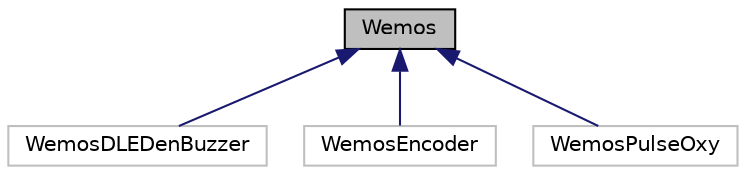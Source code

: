 digraph "Wemos"
{
 // LATEX_PDF_SIZE
  edge [fontname="Helvetica",fontsize="10",labelfontname="Helvetica",labelfontsize="10"];
  node [fontname="Helvetica",fontsize="10",shape=record];
  Node1 [label="Wemos",height=0.2,width=0.4,color="black", fillcolor="grey75", style="filled", fontcolor="black",tooltip=" "];
  Node1 -> Node2 [dir="back",color="midnightblue",fontsize="10",style="solid",fontname="Helvetica"];
  Node2 [label="WemosDLEDenBuzzer",height=0.2,width=0.4,color="grey75", fillcolor="white", style="filled",URL="$classWemosDLEDenBuzzer.html",tooltip=" "];
  Node1 -> Node3 [dir="back",color="midnightblue",fontsize="10",style="solid",fontname="Helvetica"];
  Node3 [label="WemosEncoder",height=0.2,width=0.4,color="grey75", fillcolor="white", style="filled",URL="$classWemosEncoder.html",tooltip=" "];
  Node1 -> Node4 [dir="back",color="midnightblue",fontsize="10",style="solid",fontname="Helvetica"];
  Node4 [label="WemosPulseOxy",height=0.2,width=0.4,color="grey75", fillcolor="white", style="filled",URL="$classWemosPulseOxy.html",tooltip=" "];
}
